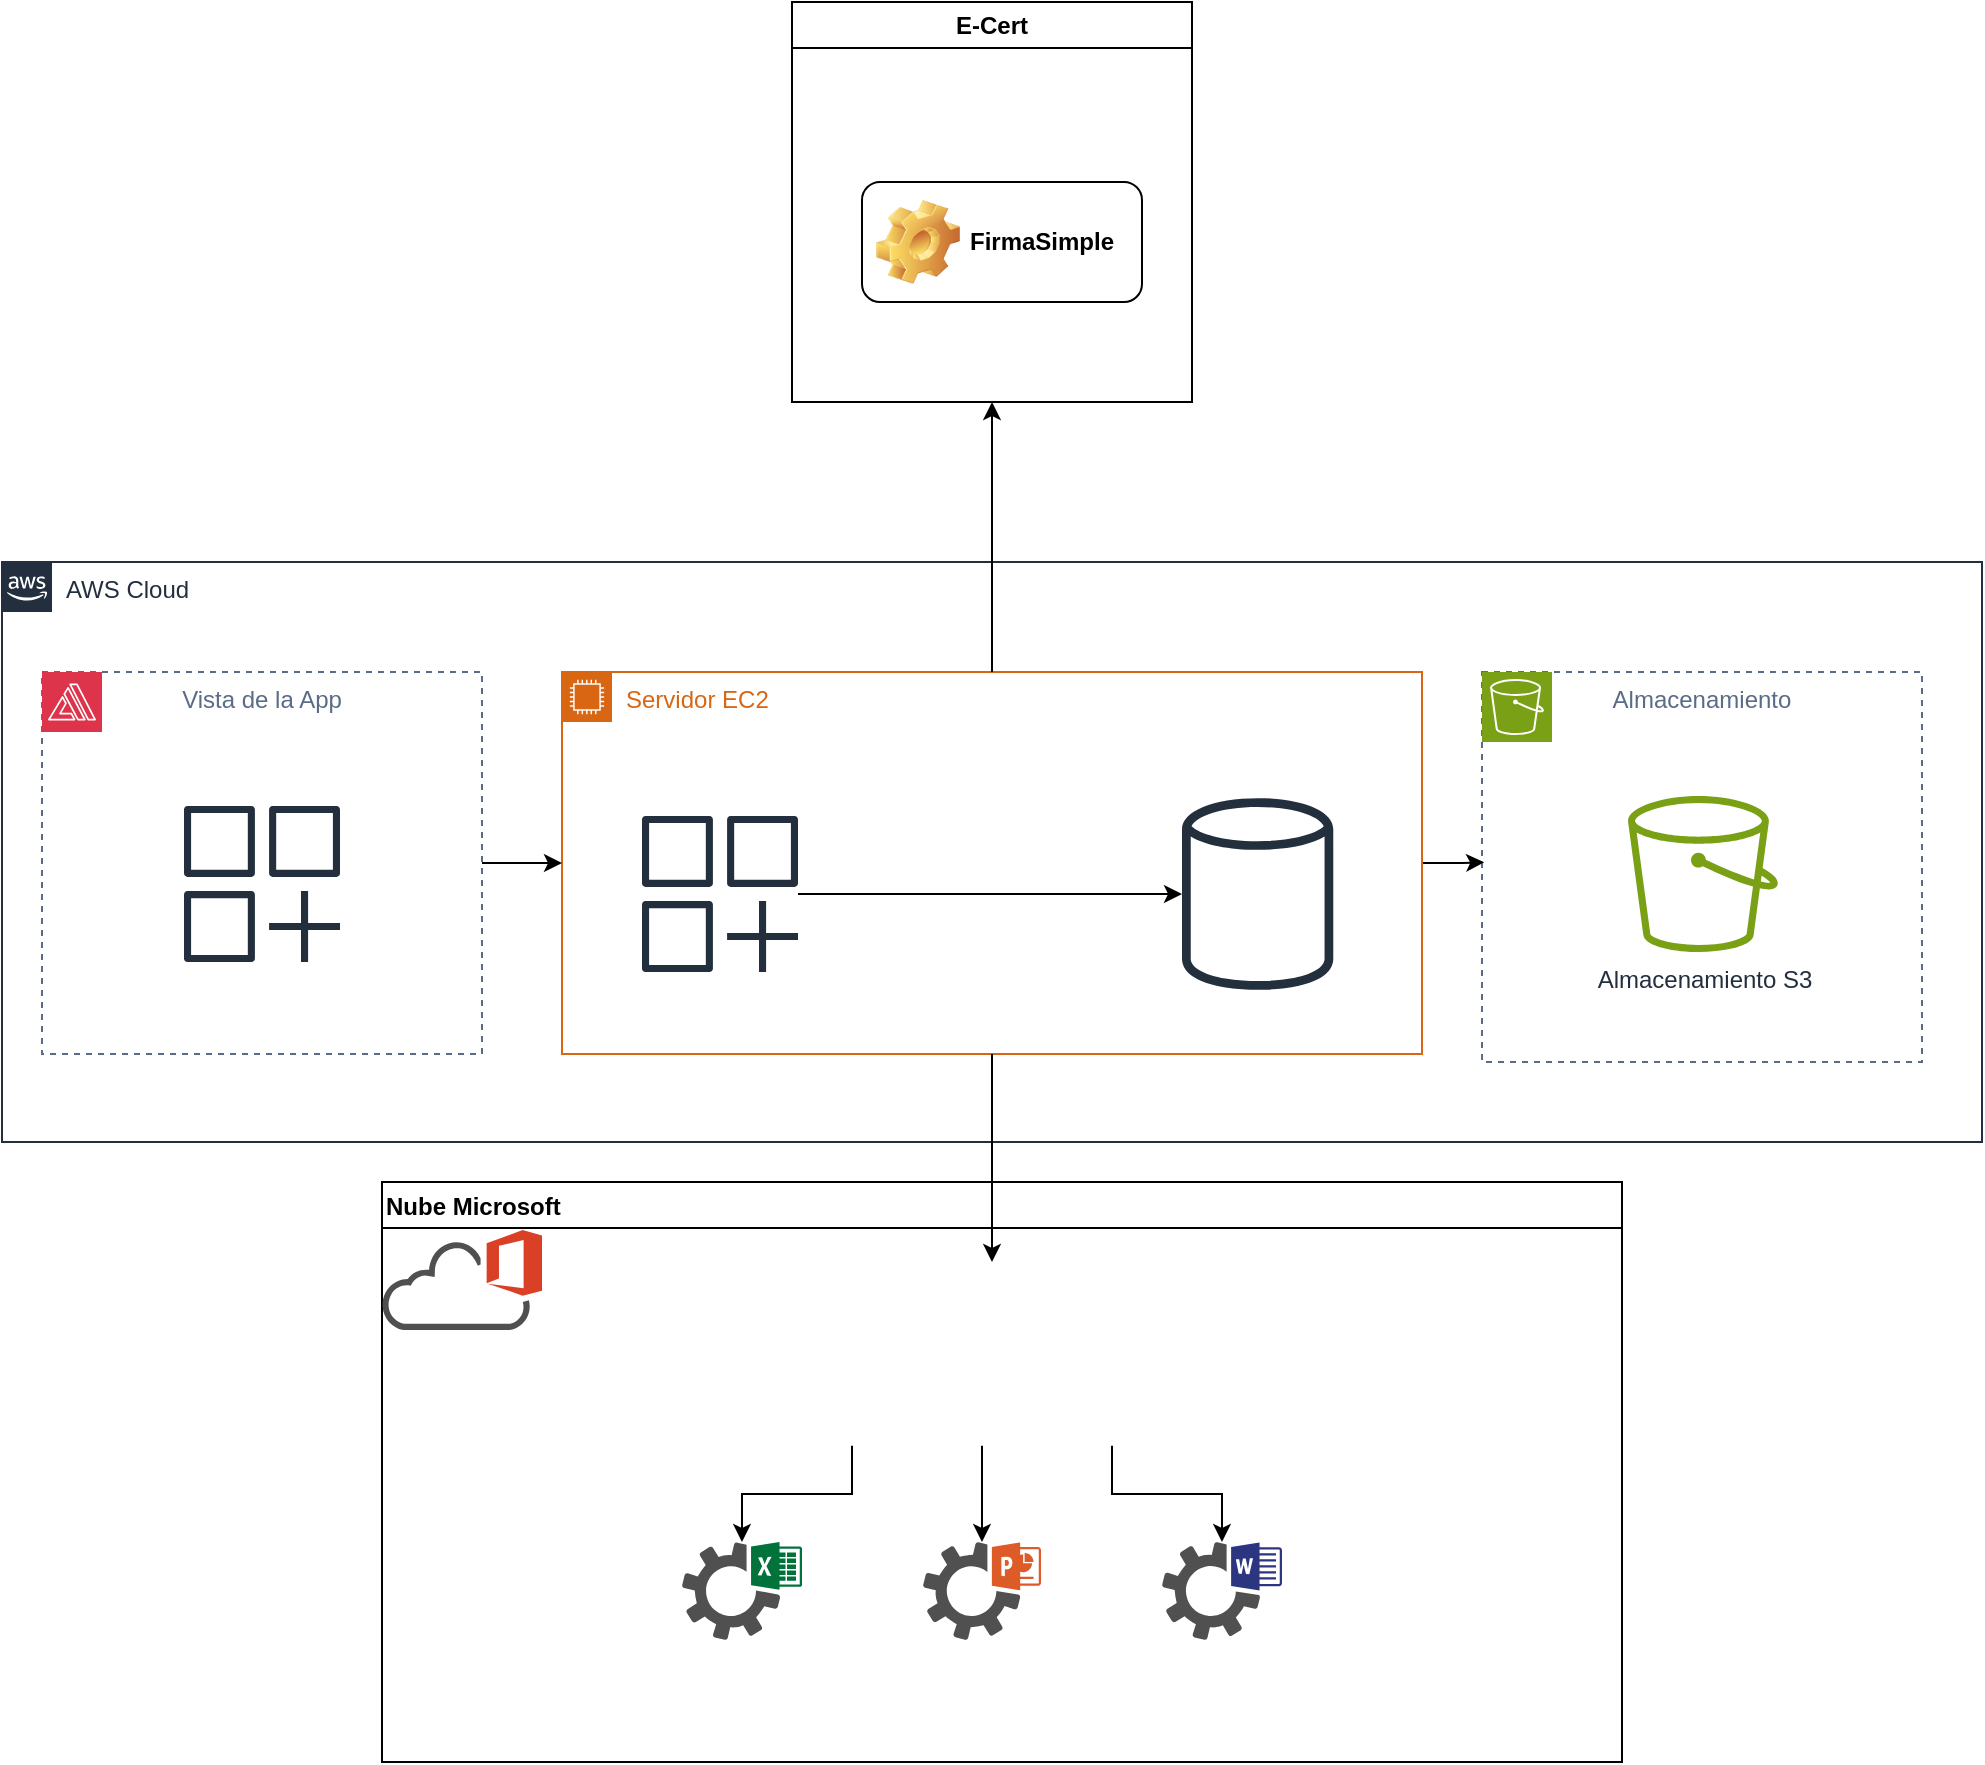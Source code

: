 <mxfile version="21.7.4" type="github">
  <diagram name="Página-1" id="sV47CRGqTqnu8nYu1mC-">
    <mxGraphModel dx="2026" dy="1111" grid="1" gridSize="10" guides="1" tooltips="1" connect="1" arrows="1" fold="1" page="1" pageScale="1" pageWidth="827" pageHeight="1169" math="0" shadow="0">
      <root>
        <mxCell id="0" />
        <mxCell id="1" parent="0" />
        <mxCell id="BNKGFeQufU-HLcN2Bx8k-3" value="AWS Cloud" style="points=[[0,0],[0.25,0],[0.5,0],[0.75,0],[1,0],[1,0.25],[1,0.5],[1,0.75],[1,1],[0.75,1],[0.5,1],[0.25,1],[0,1],[0,0.75],[0,0.5],[0,0.25]];outlineConnect=0;gradientColor=none;html=1;whiteSpace=wrap;fontSize=12;fontStyle=0;container=1;pointerEvents=0;collapsible=0;recursiveResize=0;shape=mxgraph.aws4.group;grIcon=mxgraph.aws4.group_aws_cloud_alt;strokeColor=#232F3E;fillColor=none;verticalAlign=top;align=left;spacingLeft=30;fontColor=#232F3E;dashed=0;" parent="1" vertex="1">
          <mxGeometry x="60" y="530" width="990" height="290" as="geometry" />
        </mxCell>
        <mxCell id="hj1fgZ8IY8RdFM9NK64y-10" value="Almacenamiento" style="fillColor=none;strokeColor=#5A6C86;dashed=1;verticalAlign=top;fontStyle=0;fontColor=#5A6C86;whiteSpace=wrap;html=1;" parent="BNKGFeQufU-HLcN2Bx8k-3" vertex="1">
          <mxGeometry x="740" y="55" width="220" height="195" as="geometry" />
        </mxCell>
        <mxCell id="BNKGFeQufU-HLcN2Bx8k-12" style="edgeStyle=orthogonalEdgeStyle;rounded=0;orthogonalLoop=1;jettySize=auto;html=1;" parent="BNKGFeQufU-HLcN2Bx8k-3" source="BNKGFeQufU-HLcN2Bx8k-7" target="BNKGFeQufU-HLcN2Bx8k-9" edge="1">
          <mxGeometry relative="1" as="geometry" />
        </mxCell>
        <mxCell id="BNKGFeQufU-HLcN2Bx8k-7" value="" style="sketch=0;outlineConnect=0;fontColor=#232F3E;gradientColor=none;fillColor=#232F3D;strokeColor=none;dashed=0;verticalLabelPosition=bottom;verticalAlign=top;align=center;html=1;fontSize=12;fontStyle=0;aspect=fixed;pointerEvents=1;shape=mxgraph.aws4.generic_application;" parent="BNKGFeQufU-HLcN2Bx8k-3" vertex="1">
          <mxGeometry x="320" y="127" width="78" height="78" as="geometry" />
        </mxCell>
        <mxCell id="BNKGFeQufU-HLcN2Bx8k-9" value="" style="sketch=0;outlineConnect=0;fontColor=#232F3E;gradientColor=none;fillColor=#232F3D;strokeColor=none;dashed=0;verticalLabelPosition=bottom;verticalAlign=top;align=center;html=1;fontSize=12;fontStyle=0;aspect=fixed;pointerEvents=1;shape=mxgraph.aws4.generic_database;" parent="BNKGFeQufU-HLcN2Bx8k-3" vertex="1">
          <mxGeometry x="590" y="116" width="75.64" height="100" as="geometry" />
        </mxCell>
        <mxCell id="BNKGFeQufU-HLcN2Bx8k-11" value="" style="shape=image;verticalLabelPosition=bottom;labelBackgroundColor=default;verticalAlign=top;aspect=fixed;imageAspect=0;image=https://upload.wikimedia.org/wikipedia/commons/thumb/c/ca/MariaDB_colour_logo.svg/2560px-MariaDB_colour_logo.svg.png;" parent="BNKGFeQufU-HLcN2Bx8k-3" vertex="1">
          <mxGeometry x="573.91" y="85.45" width="107.82" height="30.55" as="geometry" />
        </mxCell>
        <mxCell id="hj1fgZ8IY8RdFM9NK64y-1" value="" style="shape=image;verticalLabelPosition=bottom;labelBackgroundColor=default;verticalAlign=top;aspect=fixed;imageAspect=0;image=https://cdn-images-1.medium.com/fit/t/1600/480/1*kyEKW8WvT5-eeajWTD3Fvg.png;" parent="BNKGFeQufU-HLcN2Bx8k-3" vertex="1">
          <mxGeometry x="320" y="100" width="90" height="27" as="geometry" />
        </mxCell>
        <mxCell id="geCciV4bXdogYa67ZE2Y-1" style="edgeStyle=orthogonalEdgeStyle;rounded=0;orthogonalLoop=1;jettySize=auto;html=1;entryX=0.005;entryY=0.488;entryDx=0;entryDy=0;entryPerimeter=0;" parent="BNKGFeQufU-HLcN2Bx8k-3" source="hj1fgZ8IY8RdFM9NK64y-3" target="hj1fgZ8IY8RdFM9NK64y-10" edge="1">
          <mxGeometry relative="1" as="geometry" />
        </mxCell>
        <mxCell id="hj1fgZ8IY8RdFM9NK64y-3" value="Servidor EC2" style="points=[[0,0],[0.25,0],[0.5,0],[0.75,0],[1,0],[1,0.25],[1,0.5],[1,0.75],[1,1],[0.75,1],[0.5,1],[0.25,1],[0,1],[0,0.75],[0,0.5],[0,0.25]];outlineConnect=0;gradientColor=none;html=1;whiteSpace=wrap;fontSize=12;fontStyle=0;container=1;pointerEvents=0;collapsible=0;recursiveResize=0;shape=mxgraph.aws4.group;grIcon=mxgraph.aws4.group_ec2_instance_contents;strokeColor=#D86613;fillColor=none;verticalAlign=top;align=left;spacingLeft=30;fontColor=#D86613;dashed=0;" parent="BNKGFeQufU-HLcN2Bx8k-3" vertex="1">
          <mxGeometry x="280" y="55" width="430" height="191" as="geometry" />
        </mxCell>
        <mxCell id="hj1fgZ8IY8RdFM9NK64y-8" style="edgeStyle=orthogonalEdgeStyle;rounded=0;orthogonalLoop=1;jettySize=auto;html=1;exitX=1;exitY=0.5;exitDx=0;exitDy=0;" parent="BNKGFeQufU-HLcN2Bx8k-3" source="hj1fgZ8IY8RdFM9NK64y-4" target="hj1fgZ8IY8RdFM9NK64y-3" edge="1">
          <mxGeometry relative="1" as="geometry">
            <mxPoint x="229" y="-10" as="sourcePoint" />
            <mxPoint x="230" y="60" as="targetPoint" />
          </mxGeometry>
        </mxCell>
        <mxCell id="hj1fgZ8IY8RdFM9NK64y-4" value="Vista de la App" style="fillColor=none;strokeColor=#5A6C86;dashed=1;verticalAlign=top;fontStyle=0;fontColor=#5A6C86;whiteSpace=wrap;html=1;" parent="BNKGFeQufU-HLcN2Bx8k-3" vertex="1">
          <mxGeometry x="20" y="55" width="220" height="191" as="geometry" />
        </mxCell>
        <mxCell id="hj1fgZ8IY8RdFM9NK64y-5" value="" style="sketch=0;points=[[0,0,0],[0.25,0,0],[0.5,0,0],[0.75,0,0],[1,0,0],[0,1,0],[0.25,1,0],[0.5,1,0],[0.75,1,0],[1,1,0],[0,0.25,0],[0,0.5,0],[0,0.75,0],[1,0.25,0],[1,0.5,0],[1,0.75,0]];outlineConnect=0;fontColor=#232F3E;fillColor=#DD344C;strokeColor=#ffffff;dashed=0;verticalLabelPosition=bottom;verticalAlign=top;align=center;html=1;fontSize=12;fontStyle=0;aspect=fixed;shape=mxgraph.aws4.resourceIcon;resIcon=mxgraph.aws4.amplify;" parent="BNKGFeQufU-HLcN2Bx8k-3" vertex="1">
          <mxGeometry x="20" y="55" width="30" height="30" as="geometry" />
        </mxCell>
        <mxCell id="hj1fgZ8IY8RdFM9NK64y-6" value="" style="sketch=0;outlineConnect=0;fontColor=#232F3E;gradientColor=none;fillColor=#232F3D;strokeColor=none;dashed=0;verticalLabelPosition=bottom;verticalAlign=top;align=center;html=1;fontSize=12;fontStyle=0;aspect=fixed;pointerEvents=1;shape=mxgraph.aws4.generic_application;" parent="BNKGFeQufU-HLcN2Bx8k-3" vertex="1">
          <mxGeometry x="91" y="122" width="78" height="78" as="geometry" />
        </mxCell>
        <mxCell id="hj1fgZ8IY8RdFM9NK64y-7" value="" style="shape=image;verticalLabelPosition=bottom;labelBackgroundColor=default;verticalAlign=top;aspect=fixed;imageAspect=0;image=https://logos-download.com/wp-content/uploads/2016/09/React_logo_wordmark.png;" parent="BNKGFeQufU-HLcN2Bx8k-3" vertex="1">
          <mxGeometry x="98.74" y="100" width="62.53" height="21" as="geometry" />
        </mxCell>
        <mxCell id="hj1fgZ8IY8RdFM9NK64y-9" value="" style="sketch=0;points=[[0,0,0],[0.25,0,0],[0.5,0,0],[0.75,0,0],[1,0,0],[0,1,0],[0.25,1,0],[0.5,1,0],[0.75,1,0],[1,1,0],[0,0.25,0],[0,0.5,0],[0,0.75,0],[1,0.25,0],[1,0.5,0],[1,0.75,0]];outlineConnect=0;fontColor=#232F3E;fillColor=#7AA116;strokeColor=#ffffff;dashed=0;verticalLabelPosition=bottom;verticalAlign=top;align=center;html=1;fontSize=12;fontStyle=0;aspect=fixed;shape=mxgraph.aws4.resourceIcon;resIcon=mxgraph.aws4.s3;" parent="BNKGFeQufU-HLcN2Bx8k-3" vertex="1">
          <mxGeometry x="740" y="55" width="35" height="35" as="geometry" />
        </mxCell>
        <mxCell id="hj1fgZ8IY8RdFM9NK64y-11" value="Almacenamiento S3" style="sketch=0;outlineConnect=0;fontColor=#232F3E;gradientColor=none;fillColor=#7AA116;strokeColor=none;dashed=0;verticalLabelPosition=bottom;verticalAlign=top;align=center;html=1;fontSize=12;fontStyle=0;aspect=fixed;pointerEvents=1;shape=mxgraph.aws4.bucket;" parent="BNKGFeQufU-HLcN2Bx8k-3" vertex="1">
          <mxGeometry x="813" y="117" width="75" height="78" as="geometry" />
        </mxCell>
        <mxCell id="geCciV4bXdogYa67ZE2Y-4" value="Nube Microsoft" style="swimlane;align=left;" parent="1" vertex="1">
          <mxGeometry x="250" y="840" width="620" height="290" as="geometry" />
        </mxCell>
        <mxCell id="geCciV4bXdogYa67ZE2Y-11" style="edgeStyle=orthogonalEdgeStyle;rounded=0;orthogonalLoop=1;jettySize=auto;html=1;exitX=0.25;exitY=1;exitDx=0;exitDy=0;" parent="geCciV4bXdogYa67ZE2Y-4" source="geCciV4bXdogYa67ZE2Y-5" target="geCciV4bXdogYa67ZE2Y-8" edge="1">
          <mxGeometry relative="1" as="geometry" />
        </mxCell>
        <mxCell id="geCciV4bXdogYa67ZE2Y-12" style="edgeStyle=orthogonalEdgeStyle;rounded=0;orthogonalLoop=1;jettySize=auto;html=1;" parent="geCciV4bXdogYa67ZE2Y-4" source="geCciV4bXdogYa67ZE2Y-5" target="geCciV4bXdogYa67ZE2Y-9" edge="1">
          <mxGeometry relative="1" as="geometry" />
        </mxCell>
        <mxCell id="geCciV4bXdogYa67ZE2Y-13" style="edgeStyle=orthogonalEdgeStyle;rounded=0;orthogonalLoop=1;jettySize=auto;html=1;exitX=0.75;exitY=1;exitDx=0;exitDy=0;" parent="geCciV4bXdogYa67ZE2Y-4" source="geCciV4bXdogYa67ZE2Y-5" target="geCciV4bXdogYa67ZE2Y-10" edge="1">
          <mxGeometry relative="1" as="geometry" />
        </mxCell>
        <mxCell id="geCciV4bXdogYa67ZE2Y-5" value="" style="shape=image;verticalLabelPosition=bottom;labelBackgroundColor=default;verticalAlign=top;aspect=fixed;imageAspect=0;image=https://blogs.windows.com/wp-content/uploads/sites/9/2014/01/OneDrive-Logo.png;" parent="geCciV4bXdogYa67ZE2Y-4" vertex="1">
          <mxGeometry x="170" y="50" width="260" height="81.9" as="geometry" />
        </mxCell>
        <mxCell id="geCciV4bXdogYa67ZE2Y-7" value="" style="sketch=0;pointerEvents=1;shadow=0;dashed=0;html=1;strokeColor=none;fillColor=#505050;labelPosition=center;verticalLabelPosition=bottom;outlineConnect=0;verticalAlign=top;align=center;shape=mxgraph.office.clouds.office_365;" parent="geCciV4bXdogYa67ZE2Y-4" vertex="1">
          <mxGeometry y="24.05" width="80" height="50" as="geometry" />
        </mxCell>
        <mxCell id="geCciV4bXdogYa67ZE2Y-8" value="" style="sketch=0;pointerEvents=1;shadow=0;dashed=0;html=1;strokeColor=none;fillColor=#505050;labelPosition=center;verticalLabelPosition=bottom;verticalAlign=top;outlineConnect=0;align=center;shape=mxgraph.office.services.excel_services;" parent="geCciV4bXdogYa67ZE2Y-4" vertex="1">
          <mxGeometry x="150" y="180" width="60" height="49" as="geometry" />
        </mxCell>
        <mxCell id="geCciV4bXdogYa67ZE2Y-9" value="" style="sketch=0;pointerEvents=1;shadow=0;dashed=0;html=1;strokeColor=none;fillColor=#505050;labelPosition=center;verticalLabelPosition=bottom;verticalAlign=top;outlineConnect=0;align=center;shape=mxgraph.office.services.powerpoint_automation_services;" parent="geCciV4bXdogYa67ZE2Y-4" vertex="1">
          <mxGeometry x="270.5" y="180" width="59" height="49" as="geometry" />
        </mxCell>
        <mxCell id="geCciV4bXdogYa67ZE2Y-10" value="" style="sketch=0;pointerEvents=1;shadow=0;dashed=0;html=1;strokeColor=none;fillColor=#505050;labelPosition=center;verticalLabelPosition=bottom;verticalAlign=top;outlineConnect=0;align=center;shape=mxgraph.office.services.word_automation_services;" parent="geCciV4bXdogYa67ZE2Y-4" vertex="1">
          <mxGeometry x="390" y="180" width="60" height="49" as="geometry" />
        </mxCell>
        <mxCell id="geCciV4bXdogYa67ZE2Y-6" style="edgeStyle=orthogonalEdgeStyle;rounded=0;orthogonalLoop=1;jettySize=auto;html=1;exitX=0.5;exitY=1;exitDx=0;exitDy=0;" parent="1" source="hj1fgZ8IY8RdFM9NK64y-3" edge="1">
          <mxGeometry relative="1" as="geometry">
            <mxPoint x="555" y="880" as="targetPoint" />
          </mxGeometry>
        </mxCell>
        <mxCell id="AIU00ExJtvAQcoAme1pg-1" value="E-Cert" style="swimlane;whiteSpace=wrap;html=1;" vertex="1" parent="1">
          <mxGeometry x="455" y="250" width="200" height="200" as="geometry" />
        </mxCell>
        <mxCell id="AIU00ExJtvAQcoAme1pg-4" value="FirmaSimple" style="label;whiteSpace=wrap;html=1;image=img/clipart/Gear_128x128.png" vertex="1" parent="AIU00ExJtvAQcoAme1pg-1">
          <mxGeometry x="35" y="90" width="140" height="60" as="geometry" />
        </mxCell>
        <mxCell id="AIU00ExJtvAQcoAme1pg-5" style="edgeStyle=orthogonalEdgeStyle;rounded=0;orthogonalLoop=1;jettySize=auto;html=1;entryX=0.5;entryY=1;entryDx=0;entryDy=0;" edge="1" parent="1" source="hj1fgZ8IY8RdFM9NK64y-3" target="AIU00ExJtvAQcoAme1pg-1">
          <mxGeometry relative="1" as="geometry" />
        </mxCell>
      </root>
    </mxGraphModel>
  </diagram>
</mxfile>
